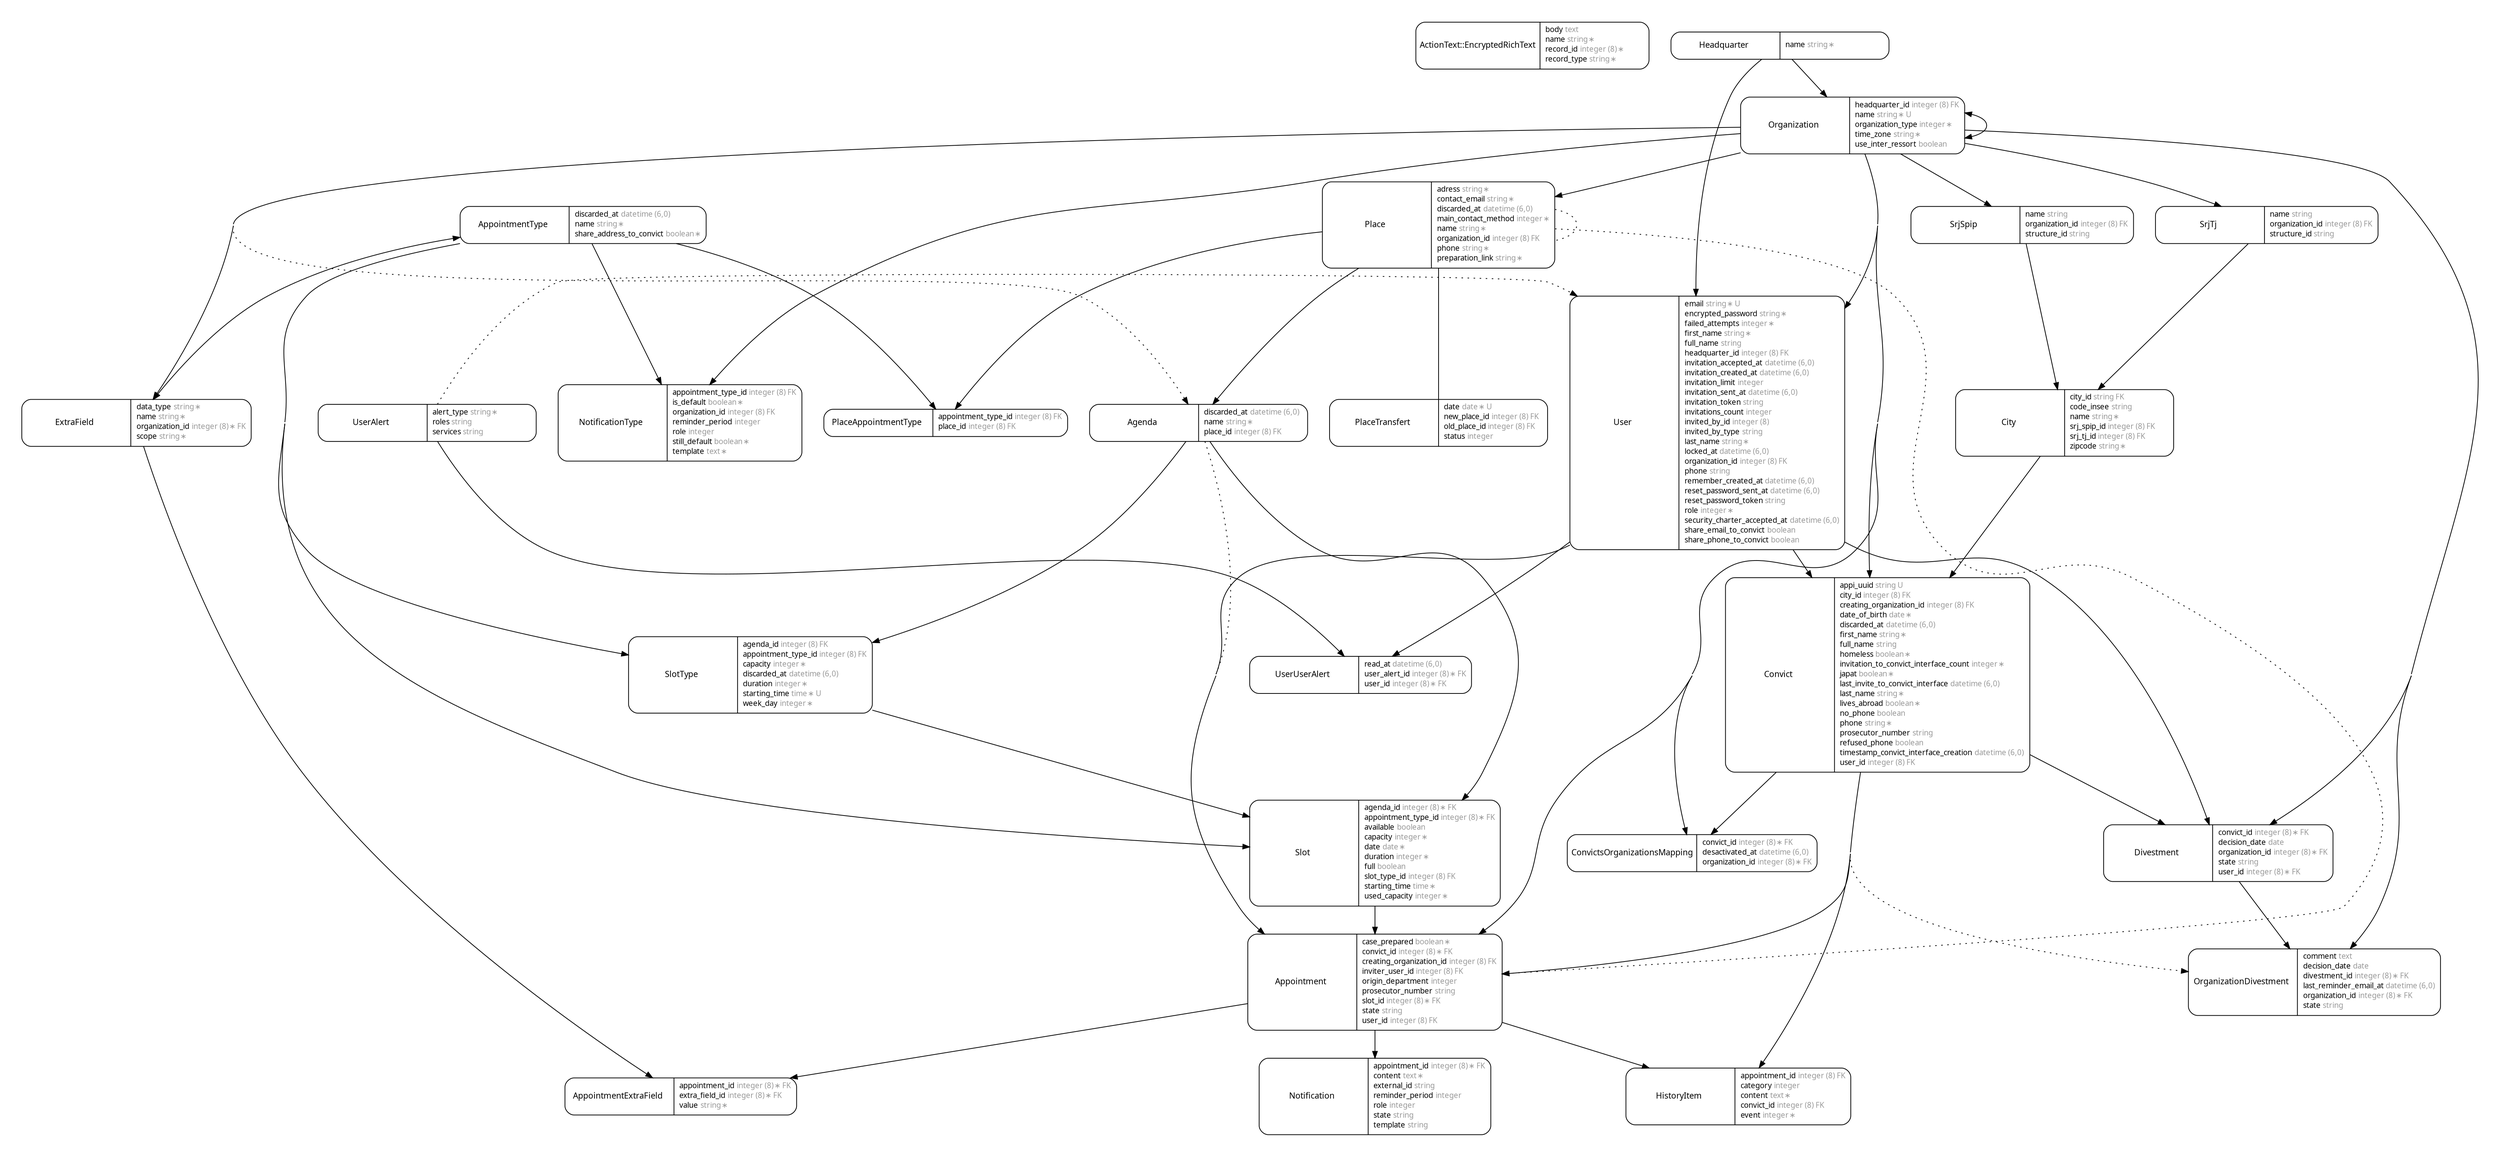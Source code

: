 digraph MonSuiviJustice {
rankdir = "LR";
ranksep = "0.5";
nodesep = "0.4";
pad = "0.4,0.4";
margin = "0,0";
concentrate = "true";
labelloc = "t";
fontsize = "13";
fontname = "Arial BoldMT";
splines = "spline";
node[ shape  =  "Mrecord" , fontsize  =  "10" , fontname  =  "ArialMT" , margin  =  "0.07,0.05" , penwidth  =  "1.0"];
edge[ fontname  =  "ArialMT" , fontsize  =  "7" , dir  =  "both" , arrowsize  =  "0.9" , penwidth  =  "1.0" , labelangle  =  "32" , labeldistance  =  "1.8"];
rankdir = "TB";
splines = "spline";
"m_ActionText::EncryptedRichText" [label = <<table border="0" align="center" cellspacing="0.5" cellpadding="0" width="134">
  <tr><td align="center" valign="bottom" width="130"><font face="Arial BoldMT" point-size="11">ActionText::EncryptedRichText</font></td></tr>
</table>
|
<table border="0" align="left" cellspacing="2" cellpadding="0" width="134">
  <tr><td align="left" width="130" port="body">body <font face="Arial ItalicMT" color="grey60">text</font></td></tr>
  <tr><td align="left" width="130" port="name">name <font face="Arial ItalicMT" color="grey60">string ∗</font></td></tr>
  <tr><td align="left" width="130" port="record_id">record_id <font face="Arial ItalicMT" color="grey60">integer (8) ∗</font></td></tr>
  <tr><td align="left" width="130" port="record_type">record_type <font face="Arial ItalicMT" color="grey60">string ∗</font></td></tr>
</table>
>];
m_Agenda [label = <<table border="0" align="center" cellspacing="0.5" cellpadding="0" width="134">
  <tr><td align="center" valign="bottom" width="130"><font face="Arial BoldMT" point-size="11">Agenda</font></td></tr>
</table>
|
<table border="0" align="left" cellspacing="2" cellpadding="0" width="134">
  <tr><td align="left" width="130" port="discarded_at">discarded_at <font face="Arial ItalicMT" color="grey60">datetime (6,0)</font></td></tr>
  <tr><td align="left" width="130" port="name">name <font face="Arial ItalicMT" color="grey60">string ∗</font></td></tr>
  <tr><td align="left" width="130" port="place_id">place_id <font face="Arial ItalicMT" color="grey60">integer (8) FK</font></td></tr>
</table>
>];
m_Appointment [label = <<table border="0" align="center" cellspacing="0.5" cellpadding="0" width="134">
  <tr><td align="center" valign="bottom" width="130"><font face="Arial BoldMT" point-size="11">Appointment</font></td></tr>
</table>
|
<table border="0" align="left" cellspacing="2" cellpadding="0" width="134">
  <tr><td align="left" width="130" port="case_prepared">case_prepared <font face="Arial ItalicMT" color="grey60">boolean ∗</font></td></tr>
  <tr><td align="left" width="130" port="convict_id">convict_id <font face="Arial ItalicMT" color="grey60">integer (8) ∗ FK</font></td></tr>
  <tr><td align="left" width="130" port="creating_organization_id">creating_organization_id <font face="Arial ItalicMT" color="grey60">integer (8) FK</font></td></tr>
  <tr><td align="left" width="130" port="inviter_user_id">inviter_user_id <font face="Arial ItalicMT" color="grey60">integer (8) FK</font></td></tr>
  <tr><td align="left" width="130" port="origin_department">origin_department <font face="Arial ItalicMT" color="grey60">integer</font></td></tr>
  <tr><td align="left" width="130" port="prosecutor_number">prosecutor_number <font face="Arial ItalicMT" color="grey60">string</font></td></tr>
  <tr><td align="left" width="130" port="slot_id">slot_id <font face="Arial ItalicMT" color="grey60">integer (8) ∗ FK</font></td></tr>
  <tr><td align="left" width="130" port="state">state <font face="Arial ItalicMT" color="grey60">string</font></td></tr>
  <tr><td align="left" width="130" port="user_id">user_id <font face="Arial ItalicMT" color="grey60">integer (8) FK</font></td></tr>
</table>
>];
m_AppointmentExtraField [label = <<table border="0" align="center" cellspacing="0.5" cellpadding="0" width="134">
  <tr><td align="center" valign="bottom" width="130"><font face="Arial BoldMT" point-size="11">AppointmentExtraField</font></td></tr>
</table>
|
<table border="0" align="left" cellspacing="2" cellpadding="0" width="134">
  <tr><td align="left" width="130" port="appointment_id">appointment_id <font face="Arial ItalicMT" color="grey60">integer (8) ∗ FK</font></td></tr>
  <tr><td align="left" width="130" port="extra_field_id">extra_field_id <font face="Arial ItalicMT" color="grey60">integer (8) ∗ FK</font></td></tr>
  <tr><td align="left" width="130" port="value">value <font face="Arial ItalicMT" color="grey60">string ∗</font></td></tr>
</table>
>];
m_AppointmentType [label = <<table border="0" align="center" cellspacing="0.5" cellpadding="0" width="134">
  <tr><td align="center" valign="bottom" width="130"><font face="Arial BoldMT" point-size="11">AppointmentType</font></td></tr>
</table>
|
<table border="0" align="left" cellspacing="2" cellpadding="0" width="134">
  <tr><td align="left" width="130" port="discarded_at">discarded_at <font face="Arial ItalicMT" color="grey60">datetime (6,0)</font></td></tr>
  <tr><td align="left" width="130" port="name">name <font face="Arial ItalicMT" color="grey60">string ∗</font></td></tr>
  <tr><td align="left" width="130" port="share_address_to_convict">share_address_to_convict <font face="Arial ItalicMT" color="grey60">boolean ∗</font></td></tr>
</table>
>];
m_City [label = <<table border="0" align="center" cellspacing="0.5" cellpadding="0" width="134">
  <tr><td align="center" valign="bottom" width="130"><font face="Arial BoldMT" point-size="11">City</font></td></tr>
</table>
|
<table border="0" align="left" cellspacing="2" cellpadding="0" width="134">
  <tr><td align="left" width="130" port="city_id">city_id <font face="Arial ItalicMT" color="grey60">string FK</font></td></tr>
  <tr><td align="left" width="130" port="code_insee">code_insee <font face="Arial ItalicMT" color="grey60">string</font></td></tr>
  <tr><td align="left" width="130" port="name">name <font face="Arial ItalicMT" color="grey60">string ∗</font></td></tr>
  <tr><td align="left" width="130" port="srj_spip_id">srj_spip_id <font face="Arial ItalicMT" color="grey60">integer (8) FK</font></td></tr>
  <tr><td align="left" width="130" port="srj_tj_id">srj_tj_id <font face="Arial ItalicMT" color="grey60">integer (8) FK</font></td></tr>
  <tr><td align="left" width="130" port="zipcode">zipcode <font face="Arial ItalicMT" color="grey60">string ∗</font></td></tr>
</table>
>];
m_Convict [label = <<table border="0" align="center" cellspacing="0.5" cellpadding="0" width="134">
  <tr><td align="center" valign="bottom" width="130"><font face="Arial BoldMT" point-size="11">Convict</font></td></tr>
</table>
|
<table border="0" align="left" cellspacing="2" cellpadding="0" width="134">
  <tr><td align="left" width="130" port="appi_uuid">appi_uuid <font face="Arial ItalicMT" color="grey60">string U</font></td></tr>
  <tr><td align="left" width="130" port="city_id">city_id <font face="Arial ItalicMT" color="grey60">integer (8) FK</font></td></tr>
  <tr><td align="left" width="130" port="creating_organization_id">creating_organization_id <font face="Arial ItalicMT" color="grey60">integer (8) FK</font></td></tr>
  <tr><td align="left" width="130" port="date_of_birth">date_of_birth <font face="Arial ItalicMT" color="grey60">date ∗</font></td></tr>
  <tr><td align="left" width="130" port="discarded_at">discarded_at <font face="Arial ItalicMT" color="grey60">datetime (6,0)</font></td></tr>
  <tr><td align="left" width="130" port="first_name">first_name <font face="Arial ItalicMT" color="grey60">string ∗</font></td></tr>
  <tr><td align="left" width="130" port="full_name">full_name <font face="Arial ItalicMT" color="grey60">string</font></td></tr>
  <tr><td align="left" width="130" port="homeless">homeless <font face="Arial ItalicMT" color="grey60">boolean ∗</font></td></tr>
  <tr><td align="left" width="130" port="invitation_to_convict_interface_count">invitation_to_convict_interface_count <font face="Arial ItalicMT" color="grey60">integer ∗</font></td></tr>
  <tr><td align="left" width="130" port="japat">japat <font face="Arial ItalicMT" color="grey60">boolean ∗</font></td></tr>
  <tr><td align="left" width="130" port="last_invite_to_convict_interface">last_invite_to_convict_interface <font face="Arial ItalicMT" color="grey60">datetime (6,0)</font></td></tr>
  <tr><td align="left" width="130" port="last_name">last_name <font face="Arial ItalicMT" color="grey60">string ∗</font></td></tr>
  <tr><td align="left" width="130" port="lives_abroad">lives_abroad <font face="Arial ItalicMT" color="grey60">boolean ∗</font></td></tr>
  <tr><td align="left" width="130" port="no_phone">no_phone <font face="Arial ItalicMT" color="grey60">boolean</font></td></tr>
  <tr><td align="left" width="130" port="phone">phone <font face="Arial ItalicMT" color="grey60">string ∗</font></td></tr>
  <tr><td align="left" width="130" port="prosecutor_number">prosecutor_number <font face="Arial ItalicMT" color="grey60">string</font></td></tr>
  <tr><td align="left" width="130" port="refused_phone">refused_phone <font face="Arial ItalicMT" color="grey60">boolean</font></td></tr>
  <tr><td align="left" width="130" port="timestamp_convict_interface_creation">timestamp_convict_interface_creation <font face="Arial ItalicMT" color="grey60">datetime (6,0)</font></td></tr>
  <tr><td align="left" width="130" port="user_id">user_id <font face="Arial ItalicMT" color="grey60">integer (8) FK</font></td></tr>
</table>
>];
m_ConvictsOrganizationsMapping [label = <<table border="0" align="center" cellspacing="0.5" cellpadding="0" width="134">
  <tr><td align="center" valign="bottom" width="130"><font face="Arial BoldMT" point-size="11">ConvictsOrganizationsMapping</font></td></tr>
</table>
|
<table border="0" align="left" cellspacing="2" cellpadding="0" width="134">
  <tr><td align="left" width="130" port="convict_id">convict_id <font face="Arial ItalicMT" color="grey60">integer (8) ∗ FK</font></td></tr>
  <tr><td align="left" width="130" port="desactivated_at">desactivated_at <font face="Arial ItalicMT" color="grey60">datetime (6,0)</font></td></tr>
  <tr><td align="left" width="130" port="organization_id">organization_id <font face="Arial ItalicMT" color="grey60">integer (8) ∗ FK</font></td></tr>
</table>
>];
m_Divestment [label = <<table border="0" align="center" cellspacing="0.5" cellpadding="0" width="134">
  <tr><td align="center" valign="bottom" width="130"><font face="Arial BoldMT" point-size="11">Divestment</font></td></tr>
</table>
|
<table border="0" align="left" cellspacing="2" cellpadding="0" width="134">
  <tr><td align="left" width="130" port="convict_id">convict_id <font face="Arial ItalicMT" color="grey60">integer (8) ∗ FK</font></td></tr>
  <tr><td align="left" width="130" port="decision_date">decision_date <font face="Arial ItalicMT" color="grey60">date</font></td></tr>
  <tr><td align="left" width="130" port="organization_id">organization_id <font face="Arial ItalicMT" color="grey60">integer (8) ∗ FK</font></td></tr>
  <tr><td align="left" width="130" port="state">state <font face="Arial ItalicMT" color="grey60">string</font></td></tr>
  <tr><td align="left" width="130" port="user_id">user_id <font face="Arial ItalicMT" color="grey60">integer (8) ∗ FK</font></td></tr>
</table>
>];
m_ExtraField [label = <<table border="0" align="center" cellspacing="0.5" cellpadding="0" width="134">
  <tr><td align="center" valign="bottom" width="130"><font face="Arial BoldMT" point-size="11">ExtraField</font></td></tr>
</table>
|
<table border="0" align="left" cellspacing="2" cellpadding="0" width="134">
  <tr><td align="left" width="130" port="data_type">data_type <font face="Arial ItalicMT" color="grey60">string ∗</font></td></tr>
  <tr><td align="left" width="130" port="name">name <font face="Arial ItalicMT" color="grey60">string ∗</font></td></tr>
  <tr><td align="left" width="130" port="organization_id">organization_id <font face="Arial ItalicMT" color="grey60">integer (8) ∗ FK</font></td></tr>
  <tr><td align="left" width="130" port="scope">scope <font face="Arial ItalicMT" color="grey60">string ∗</font></td></tr>
</table>
>];
m_Headquarter [label = <<table border="0" align="center" cellspacing="0.5" cellpadding="0" width="134">
  <tr><td align="center" valign="bottom" width="130"><font face="Arial BoldMT" point-size="11">Headquarter</font></td></tr>
</table>
|
<table border="0" align="left" cellspacing="2" cellpadding="0" width="134">
  <tr><td align="left" width="130" port="name">name <font face="Arial ItalicMT" color="grey60">string ∗</font></td></tr>
</table>
>];
m_HistoryItem [label = <<table border="0" align="center" cellspacing="0.5" cellpadding="0" width="134">
  <tr><td align="center" valign="bottom" width="130"><font face="Arial BoldMT" point-size="11">HistoryItem</font></td></tr>
</table>
|
<table border="0" align="left" cellspacing="2" cellpadding="0" width="134">
  <tr><td align="left" width="130" port="appointment_id">appointment_id <font face="Arial ItalicMT" color="grey60">integer (8) FK</font></td></tr>
  <tr><td align="left" width="130" port="category">category <font face="Arial ItalicMT" color="grey60">integer</font></td></tr>
  <tr><td align="left" width="130" port="content">content <font face="Arial ItalicMT" color="grey60">text ∗</font></td></tr>
  <tr><td align="left" width="130" port="convict_id">convict_id <font face="Arial ItalicMT" color="grey60">integer (8) FK</font></td></tr>
  <tr><td align="left" width="130" port="event">event <font face="Arial ItalicMT" color="grey60">integer ∗</font></td></tr>
</table>
>];
m_Notification [label = <<table border="0" align="center" cellspacing="0.5" cellpadding="0" width="134">
  <tr><td align="center" valign="bottom" width="130"><font face="Arial BoldMT" point-size="11">Notification</font></td></tr>
</table>
|
<table border="0" align="left" cellspacing="2" cellpadding="0" width="134">
  <tr><td align="left" width="130" port="appointment_id">appointment_id <font face="Arial ItalicMT" color="grey60">integer (8) ∗ FK</font></td></tr>
  <tr><td align="left" width="130" port="content">content <font face="Arial ItalicMT" color="grey60">text ∗</font></td></tr>
  <tr><td align="left" width="130" port="external_id">external_id <font face="Arial ItalicMT" color="grey60">string</font></td></tr>
  <tr><td align="left" width="130" port="reminder_period">reminder_period <font face="Arial ItalicMT" color="grey60">integer</font></td></tr>
  <tr><td align="left" width="130" port="role">role <font face="Arial ItalicMT" color="grey60">integer</font></td></tr>
  <tr><td align="left" width="130" port="state">state <font face="Arial ItalicMT" color="grey60">string</font></td></tr>
  <tr><td align="left" width="130" port="template">template <font face="Arial ItalicMT" color="grey60">string</font></td></tr>
</table>
>];
m_NotificationType [label = <<table border="0" align="center" cellspacing="0.5" cellpadding="0" width="134">
  <tr><td align="center" valign="bottom" width="130"><font face="Arial BoldMT" point-size="11">NotificationType</font></td></tr>
</table>
|
<table border="0" align="left" cellspacing="2" cellpadding="0" width="134">
  <tr><td align="left" width="130" port="appointment_type_id">appointment_type_id <font face="Arial ItalicMT" color="grey60">integer (8) FK</font></td></tr>
  <tr><td align="left" width="130" port="is_default">is_default <font face="Arial ItalicMT" color="grey60">boolean ∗</font></td></tr>
  <tr><td align="left" width="130" port="organization_id">organization_id <font face="Arial ItalicMT" color="grey60">integer (8) FK</font></td></tr>
  <tr><td align="left" width="130" port="reminder_period">reminder_period <font face="Arial ItalicMT" color="grey60">integer</font></td></tr>
  <tr><td align="left" width="130" port="role">role <font face="Arial ItalicMT" color="grey60">integer</font></td></tr>
  <tr><td align="left" width="130" port="still_default">still_default <font face="Arial ItalicMT" color="grey60">boolean ∗</font></td></tr>
  <tr><td align="left" width="130" port="template">template <font face="Arial ItalicMT" color="grey60">text ∗</font></td></tr>
</table>
>];
m_Organization [label = <<table border="0" align="center" cellspacing="0.5" cellpadding="0" width="134">
  <tr><td align="center" valign="bottom" width="130"><font face="Arial BoldMT" point-size="11">Organization</font></td></tr>
</table>
|
<table border="0" align="left" cellspacing="2" cellpadding="0" width="134">
  <tr><td align="left" width="130" port="headquarter_id">headquarter_id <font face="Arial ItalicMT" color="grey60">integer (8) FK</font></td></tr>
  <tr><td align="left" width="130" port="name">name <font face="Arial ItalicMT" color="grey60">string ∗ U</font></td></tr>
  <tr><td align="left" width="130" port="organization_type">organization_type <font face="Arial ItalicMT" color="grey60">integer ∗</font></td></tr>
  <tr><td align="left" width="130" port="time_zone">time_zone <font face="Arial ItalicMT" color="grey60">string ∗</font></td></tr>
  <tr><td align="left" width="130" port="use_inter_ressort">use_inter_ressort <font face="Arial ItalicMT" color="grey60">boolean</font></td></tr>
</table>
>];
m_OrganizationDivestment [label = <<table border="0" align="center" cellspacing="0.5" cellpadding="0" width="134">
  <tr><td align="center" valign="bottom" width="130"><font face="Arial BoldMT" point-size="11">OrganizationDivestment</font></td></tr>
</table>
|
<table border="0" align="left" cellspacing="2" cellpadding="0" width="134">
  <tr><td align="left" width="130" port="comment">comment <font face="Arial ItalicMT" color="grey60">text</font></td></tr>
  <tr><td align="left" width="130" port="decision_date">decision_date <font face="Arial ItalicMT" color="grey60">date</font></td></tr>
  <tr><td align="left" width="130" port="divestment_id">divestment_id <font face="Arial ItalicMT" color="grey60">integer (8) ∗ FK</font></td></tr>
  <tr><td align="left" width="130" port="last_reminder_email_at">last_reminder_email_at <font face="Arial ItalicMT" color="grey60">datetime (6,0)</font></td></tr>
  <tr><td align="left" width="130" port="organization_id">organization_id <font face="Arial ItalicMT" color="grey60">integer (8) ∗ FK</font></td></tr>
  <tr><td align="left" width="130" port="state">state <font face="Arial ItalicMT" color="grey60">string</font></td></tr>
</table>
>];
m_Place [label = <<table border="0" align="center" cellspacing="0.5" cellpadding="0" width="134">
  <tr><td align="center" valign="bottom" width="130"><font face="Arial BoldMT" point-size="11">Place</font></td></tr>
</table>
|
<table border="0" align="left" cellspacing="2" cellpadding="0" width="134">
  <tr><td align="left" width="130" port="adress">adress <font face="Arial ItalicMT" color="grey60">string ∗</font></td></tr>
  <tr><td align="left" width="130" port="contact_email">contact_email <font face="Arial ItalicMT" color="grey60">string ∗</font></td></tr>
  <tr><td align="left" width="130" port="discarded_at">discarded_at <font face="Arial ItalicMT" color="grey60">datetime (6,0)</font></td></tr>
  <tr><td align="left" width="130" port="main_contact_method">main_contact_method <font face="Arial ItalicMT" color="grey60">integer ∗</font></td></tr>
  <tr><td align="left" width="130" port="name">name <font face="Arial ItalicMT" color="grey60">string ∗</font></td></tr>
  <tr><td align="left" width="130" port="organization_id">organization_id <font face="Arial ItalicMT" color="grey60">integer (8) FK</font></td></tr>
  <tr><td align="left" width="130" port="phone">phone <font face="Arial ItalicMT" color="grey60">string ∗</font></td></tr>
  <tr><td align="left" width="130" port="preparation_link">preparation_link <font face="Arial ItalicMT" color="grey60">string ∗</font></td></tr>
</table>
>];
m_PlaceAppointmentType [label = <<table border="0" align="center" cellspacing="0.5" cellpadding="0" width="134">
  <tr><td align="center" valign="bottom" width="130"><font face="Arial BoldMT" point-size="11">PlaceAppointmentType</font></td></tr>
</table>
|
<table border="0" align="left" cellspacing="2" cellpadding="0" width="134">
  <tr><td align="left" width="130" port="appointment_type_id">appointment_type_id <font face="Arial ItalicMT" color="grey60">integer (8) FK</font></td></tr>
  <tr><td align="left" width="130" port="place_id">place_id <font face="Arial ItalicMT" color="grey60">integer (8) FK</font></td></tr>
</table>
>];
m_PlaceTransfert [label = <<table border="0" align="center" cellspacing="0.5" cellpadding="0" width="134">
  <tr><td align="center" valign="bottom" width="130"><font face="Arial BoldMT" point-size="11">PlaceTransfert</font></td></tr>
</table>
|
<table border="0" align="left" cellspacing="2" cellpadding="0" width="134">
  <tr><td align="left" width="130" port="date">date <font face="Arial ItalicMT" color="grey60">date ∗ U</font></td></tr>
  <tr><td align="left" width="130" port="new_place_id">new_place_id <font face="Arial ItalicMT" color="grey60">integer (8) FK</font></td></tr>
  <tr><td align="left" width="130" port="old_place_id">old_place_id <font face="Arial ItalicMT" color="grey60">integer (8) FK</font></td></tr>
  <tr><td align="left" width="130" port="status">status <font face="Arial ItalicMT" color="grey60">integer</font></td></tr>
</table>
>];
m_Slot [label = <<table border="0" align="center" cellspacing="0.5" cellpadding="0" width="134">
  <tr><td align="center" valign="bottom" width="130"><font face="Arial BoldMT" point-size="11">Slot</font></td></tr>
</table>
|
<table border="0" align="left" cellspacing="2" cellpadding="0" width="134">
  <tr><td align="left" width="130" port="agenda_id">agenda_id <font face="Arial ItalicMT" color="grey60">integer (8) ∗ FK</font></td></tr>
  <tr><td align="left" width="130" port="appointment_type_id">appointment_type_id <font face="Arial ItalicMT" color="grey60">integer (8) ∗ FK</font></td></tr>
  <tr><td align="left" width="130" port="available">available <font face="Arial ItalicMT" color="grey60">boolean</font></td></tr>
  <tr><td align="left" width="130" port="capacity">capacity <font face="Arial ItalicMT" color="grey60">integer ∗</font></td></tr>
  <tr><td align="left" width="130" port="date">date <font face="Arial ItalicMT" color="grey60">date ∗</font></td></tr>
  <tr><td align="left" width="130" port="duration">duration <font face="Arial ItalicMT" color="grey60">integer ∗</font></td></tr>
  <tr><td align="left" width="130" port="full">full <font face="Arial ItalicMT" color="grey60">boolean</font></td></tr>
  <tr><td align="left" width="130" port="slot_type_id">slot_type_id <font face="Arial ItalicMT" color="grey60">integer (8) FK</font></td></tr>
  <tr><td align="left" width="130" port="starting_time">starting_time <font face="Arial ItalicMT" color="grey60">time ∗</font></td></tr>
  <tr><td align="left" width="130" port="used_capacity">used_capacity <font face="Arial ItalicMT" color="grey60">integer ∗</font></td></tr>
</table>
>];
m_SlotType [label = <<table border="0" align="center" cellspacing="0.5" cellpadding="0" width="134">
  <tr><td align="center" valign="bottom" width="130"><font face="Arial BoldMT" point-size="11">SlotType</font></td></tr>
</table>
|
<table border="0" align="left" cellspacing="2" cellpadding="0" width="134">
  <tr><td align="left" width="130" port="agenda_id">agenda_id <font face="Arial ItalicMT" color="grey60">integer (8) FK</font></td></tr>
  <tr><td align="left" width="130" port="appointment_type_id">appointment_type_id <font face="Arial ItalicMT" color="grey60">integer (8) FK</font></td></tr>
  <tr><td align="left" width="130" port="capacity">capacity <font face="Arial ItalicMT" color="grey60">integer ∗</font></td></tr>
  <tr><td align="left" width="130" port="discarded_at">discarded_at <font face="Arial ItalicMT" color="grey60">datetime (6,0)</font></td></tr>
  <tr><td align="left" width="130" port="duration">duration <font face="Arial ItalicMT" color="grey60">integer ∗</font></td></tr>
  <tr><td align="left" width="130" port="starting_time">starting_time <font face="Arial ItalicMT" color="grey60">time ∗ U</font></td></tr>
  <tr><td align="left" width="130" port="week_day">week_day <font face="Arial ItalicMT" color="grey60">integer ∗</font></td></tr>
</table>
>];
m_SrjSpip [label = <<table border="0" align="center" cellspacing="0.5" cellpadding="0" width="134">
  <tr><td align="center" valign="bottom" width="130"><font face="Arial BoldMT" point-size="11">SrjSpip</font></td></tr>
</table>
|
<table border="0" align="left" cellspacing="2" cellpadding="0" width="134">
  <tr><td align="left" width="130" port="name">name <font face="Arial ItalicMT" color="grey60">string</font></td></tr>
  <tr><td align="left" width="130" port="organization_id">organization_id <font face="Arial ItalicMT" color="grey60">integer (8) FK</font></td></tr>
  <tr><td align="left" width="130" port="structure_id">structure_id <font face="Arial ItalicMT" color="grey60">string</font></td></tr>
</table>
>];
m_SrjTj [label = <<table border="0" align="center" cellspacing="0.5" cellpadding="0" width="134">
  <tr><td align="center" valign="bottom" width="130"><font face="Arial BoldMT" point-size="11">SrjTj</font></td></tr>
</table>
|
<table border="0" align="left" cellspacing="2" cellpadding="0" width="134">
  <tr><td align="left" width="130" port="name">name <font face="Arial ItalicMT" color="grey60">string</font></td></tr>
  <tr><td align="left" width="130" port="organization_id">organization_id <font face="Arial ItalicMT" color="grey60">integer (8) FK</font></td></tr>
  <tr><td align="left" width="130" port="structure_id">structure_id <font face="Arial ItalicMT" color="grey60">string</font></td></tr>
</table>
>];
m_User [label = <<table border="0" align="center" cellspacing="0.5" cellpadding="0" width="134">
  <tr><td align="center" valign="bottom" width="130"><font face="Arial BoldMT" point-size="11">User</font></td></tr>
</table>
|
<table border="0" align="left" cellspacing="2" cellpadding="0" width="134">
  <tr><td align="left" width="130" port="email">email <font face="Arial ItalicMT" color="grey60">string ∗ U</font></td></tr>
  <tr><td align="left" width="130" port="encrypted_password">encrypted_password <font face="Arial ItalicMT" color="grey60">string ∗</font></td></tr>
  <tr><td align="left" width="130" port="failed_attempts">failed_attempts <font face="Arial ItalicMT" color="grey60">integer ∗</font></td></tr>
  <tr><td align="left" width="130" port="first_name">first_name <font face="Arial ItalicMT" color="grey60">string ∗</font></td></tr>
  <tr><td align="left" width="130" port="full_name">full_name <font face="Arial ItalicMT" color="grey60">string</font></td></tr>
  <tr><td align="left" width="130" port="headquarter_id">headquarter_id <font face="Arial ItalicMT" color="grey60">integer (8) FK</font></td></tr>
  <tr><td align="left" width="130" port="invitation_accepted_at">invitation_accepted_at <font face="Arial ItalicMT" color="grey60">datetime (6,0)</font></td></tr>
  <tr><td align="left" width="130" port="invitation_created_at">invitation_created_at <font face="Arial ItalicMT" color="grey60">datetime (6,0)</font></td></tr>
  <tr><td align="left" width="130" port="invitation_limit">invitation_limit <font face="Arial ItalicMT" color="grey60">integer</font></td></tr>
  <tr><td align="left" width="130" port="invitation_sent_at">invitation_sent_at <font face="Arial ItalicMT" color="grey60">datetime (6,0)</font></td></tr>
  <tr><td align="left" width="130" port="invitation_token">invitation_token <font face="Arial ItalicMT" color="grey60">string</font></td></tr>
  <tr><td align="left" width="130" port="invitations_count">invitations_count <font face="Arial ItalicMT" color="grey60">integer</font></td></tr>
  <tr><td align="left" width="130" port="invited_by_id">invited_by_id <font face="Arial ItalicMT" color="grey60">integer (8)</font></td></tr>
  <tr><td align="left" width="130" port="invited_by_type">invited_by_type <font face="Arial ItalicMT" color="grey60">string</font></td></tr>
  <tr><td align="left" width="130" port="last_name">last_name <font face="Arial ItalicMT" color="grey60">string ∗</font></td></tr>
  <tr><td align="left" width="130" port="locked_at">locked_at <font face="Arial ItalicMT" color="grey60">datetime (6,0)</font></td></tr>
  <tr><td align="left" width="130" port="organization_id">organization_id <font face="Arial ItalicMT" color="grey60">integer (8) FK</font></td></tr>
  <tr><td align="left" width="130" port="phone">phone <font face="Arial ItalicMT" color="grey60">string</font></td></tr>
  <tr><td align="left" width="130" port="remember_created_at">remember_created_at <font face="Arial ItalicMT" color="grey60">datetime (6,0)</font></td></tr>
  <tr><td align="left" width="130" port="reset_password_sent_at">reset_password_sent_at <font face="Arial ItalicMT" color="grey60">datetime (6,0)</font></td></tr>
  <tr><td align="left" width="130" port="reset_password_token">reset_password_token <font face="Arial ItalicMT" color="grey60">string</font></td></tr>
  <tr><td align="left" width="130" port="role">role <font face="Arial ItalicMT" color="grey60">integer ∗</font></td></tr>
  <tr><td align="left" width="130" port="security_charter_accepted_at">security_charter_accepted_at <font face="Arial ItalicMT" color="grey60">datetime (6,0)</font></td></tr>
  <tr><td align="left" width="130" port="share_email_to_convict">share_email_to_convict <font face="Arial ItalicMT" color="grey60">boolean</font></td></tr>
  <tr><td align="left" width="130" port="share_phone_to_convict">share_phone_to_convict <font face="Arial ItalicMT" color="grey60">boolean</font></td></tr>
</table>
>];
m_UserAlert [label = <<table border="0" align="center" cellspacing="0.5" cellpadding="0" width="134">
  <tr><td align="center" valign="bottom" width="130"><font face="Arial BoldMT" point-size="11">UserAlert</font></td></tr>
</table>
|
<table border="0" align="left" cellspacing="2" cellpadding="0" width="134">
  <tr><td align="left" width="130" port="alert_type">alert_type <font face="Arial ItalicMT" color="grey60">string ∗</font></td></tr>
  <tr><td align="left" width="130" port="roles">roles <font face="Arial ItalicMT" color="grey60">string</font></td></tr>
  <tr><td align="left" width="130" port="services">services <font face="Arial ItalicMT" color="grey60">string</font></td></tr>
</table>
>];
m_UserUserAlert [label = <<table border="0" align="center" cellspacing="0.5" cellpadding="0" width="134">
  <tr><td align="center" valign="bottom" width="130"><font face="Arial BoldMT" point-size="11">UserUserAlert</font></td></tr>
</table>
|
<table border="0" align="left" cellspacing="2" cellpadding="0" width="134">
  <tr><td align="left" width="130" port="read_at">read_at <font face="Arial ItalicMT" color="grey60">datetime (6,0)</font></td></tr>
  <tr><td align="left" width="130" port="user_alert_id">user_alert_id <font face="Arial ItalicMT" color="grey60">integer (8) ∗ FK</font></td></tr>
  <tr><td align="left" width="130" port="user_id">user_id <font face="Arial ItalicMT" color="grey60">integer (8) ∗ FK</font></td></tr>
</table>
>];
  m_Place -> m_PlaceTransfert [arrowhead = "none", arrowtail = "none", weight = "4"];
  m_User -> m_UserUserAlert [arrowhead = "normal", arrowtail = "none", weight = "2"];
  m_UserAlert -> m_UserUserAlert [arrowhead = "normal", arrowtail = "none", weight = "2"];
  m_UserAlert -> m_User [style = "dotted", arrowhead = "normal", arrowtail = "none", weight = "3", constraint = "false"];
  m_Organization -> m_SrjTj [arrowhead = "normal", arrowtail = "none", weight = "1"];
  m_SrjTj -> m_City [arrowhead = "normal", arrowtail = "none", weight = "2"];
  m_Organization -> m_SrjSpip [arrowhead = "normal", arrowtail = "none", weight = "1"];
  m_SrjSpip -> m_City [arrowhead = "normal", arrowtail = "none", weight = "2"];
  m_AppointmentType -> m_SlotType [arrowhead = "normal", arrowtail = "none", weight = "2"];
  m_Agenda -> m_SlotType [arrowhead = "normal", arrowtail = "none", weight = "2"];
  m_SlotType -> m_Slot [arrowhead = "normal", arrowtail = "none", weight = "2"];
  m_Agenda -> m_Slot [arrowhead = "normal", arrowtail = "none", weight = "2"];
  m_AppointmentType -> m_Slot [arrowhead = "normal", arrowtail = "none", weight = "2"];
  m_Slot -> m_Appointment [arrowhead = "normal", arrowtail = "none", weight = "2"];
  m_Place -> m_PlaceAppointmentType [arrowhead = "normal", arrowtail = "none", weight = "2"];
  m_AppointmentType -> m_PlaceAppointmentType [arrowhead = "normal", arrowtail = "none", weight = "2"];
  m_Place -> m_Agenda [arrowhead = "normal", arrowtail = "none", weight = "2"];
  m_Place -> m_AppointmentType [style = "dotted", arrowhead = "normal", arrowtail = "none", weight = "2", constraint = "false"];
  m_Place -> m_Appointment [style = "dotted", arrowhead = "normal", arrowtail = "none", weight = "1", constraint = "false"];
  m_Place -> m_Place [style = "dotted", arrowhead = "none", arrowtail = "none", weight = "2", constraint = "false"];
  m_Organization -> m_Place [arrowhead = "normal", arrowtail = "none", weight = "2"];
  m_Organization -> m_OrganizationDivestment [arrowhead = "normal", arrowtail = "none", weight = "2"];
  m_Divestment -> m_OrganizationDivestment [arrowhead = "normal", arrowtail = "none", weight = "2"];
  m_Organization -> m_User [arrowhead = "normal", arrowtail = "none", weight = "2"];
  m_Organization -> m_NotificationType [arrowhead = "normal", arrowtail = "none", weight = "2"];
  m_Organization -> m_Appointment [arrowhead = "normal", arrowtail = "none", weight = "3"];
  m_Organization -> m_Convict [arrowhead = "normal", arrowtail = "none", weight = "4"];
  m_Organization -> m_ExtraField [arrowhead = "normal", arrowtail = "none", weight = "2"];
  m_Headquarter -> m_Organization [arrowhead = "normal", arrowtail = "none", weight = "2"];
  m_Organization -> m_Agenda [style = "dotted", arrowhead = "normal", arrowtail = "none", weight = "1", constraint = "false"];
  m_Organization -> m_Organization [arrowhead = "normal", arrowtail = "normal", weight = "2"];
  m_Organization -> m_ConvictsOrganizationsMapping [arrowhead = "normal", arrowtail = "none", weight = "2"];
  m_Organization -> m_Divestment [arrowhead = "normal", arrowtail = "none", weight = "3"];
  m_AppointmentType -> m_NotificationType [arrowhead = "normal", arrowtail = "none", weight = "2"];
  m_Appointment -> m_Notification [arrowhead = "normal", arrowtail = "none", weight = "2"];
  m_Convict -> m_HistoryItem [arrowhead = "normal", arrowtail = "none", weight = "2"];
  m_Appointment -> m_HistoryItem [arrowhead = "normal", arrowtail = "none", weight = "2"];
  m_Headquarter -> m_User [arrowhead = "normal", arrowtail = "none", weight = "2"];
  m_ExtraField -> m_AppointmentExtraField [arrowhead = "normal", arrowtail = "none", weight = "2"];
  m_AppointmentType -> m_ExtraField [arrowhead = "normal", arrowtail = "normal", weight = "2"];
  m_User -> m_Divestment [arrowhead = "normal", arrowtail = "none", weight = "2"];
  m_Convict -> m_Divestment [arrowhead = "normal", arrowtail = "none", weight = "2"];
  m_Convict -> m_ConvictsOrganizationsMapping [arrowhead = "normal", arrowtail = "none", weight = "2"];
  m_Convict -> m_Appointment [arrowhead = "normal", arrowtail = "none", weight = "2"];
  m_Convict -> m_OrganizationDivestment [style = "dotted", arrowhead = "normal", arrowtail = "none", weight = "1", constraint = "false"];
  m_User -> m_Convict [arrowhead = "normal", arrowtail = "none", weight = "2"];
  m_City -> m_Convict [arrowhead = "normal", arrowtail = "none", weight = "2"];
  m_Appointment -> m_AppointmentExtraField [arrowhead = "normal", arrowtail = "none", weight = "2"];
  m_User -> m_Appointment [arrowhead = "normal", arrowtail = "none", weight = "4"];
  m_Agenda -> m_Appointment [style = "dotted", arrowhead = "normal", arrowtail = "none", weight = "1", constraint = "false"];
}
